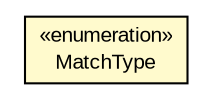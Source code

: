 #!/usr/local/bin/dot
#
# Class diagram 
# Generated by UMLGraph version 5.1 (http://www.umlgraph.org/)
#

digraph G {
	edge [fontname="arial",fontsize=10,labelfontname="arial",labelfontsize=10];
	node [fontname="arial",fontsize=10,shape=plaintext];
	nodesep=0.25;
	ranksep=0.5;
	// cz.cuni.amis.pogamut.ut2004.tournament.UT2004MatchConsole.MatchType
	c1465 [label=<<table title="cz.cuni.amis.pogamut.ut2004.tournament.UT2004MatchConsole.MatchType" border="0" cellborder="1" cellspacing="0" cellpadding="2" port="p" bgcolor="lemonChiffon" href="./UT2004MatchConsole.MatchType.html">
		<tr><td><table border="0" cellspacing="0" cellpadding="1">
<tr><td align="center" balign="center"> &#171;enumeration&#187; </td></tr>
<tr><td align="center" balign="center"> MatchType </td></tr>
		</table></td></tr>
		</table>>, fontname="arial", fontcolor="black", fontsize=10.0];
}

